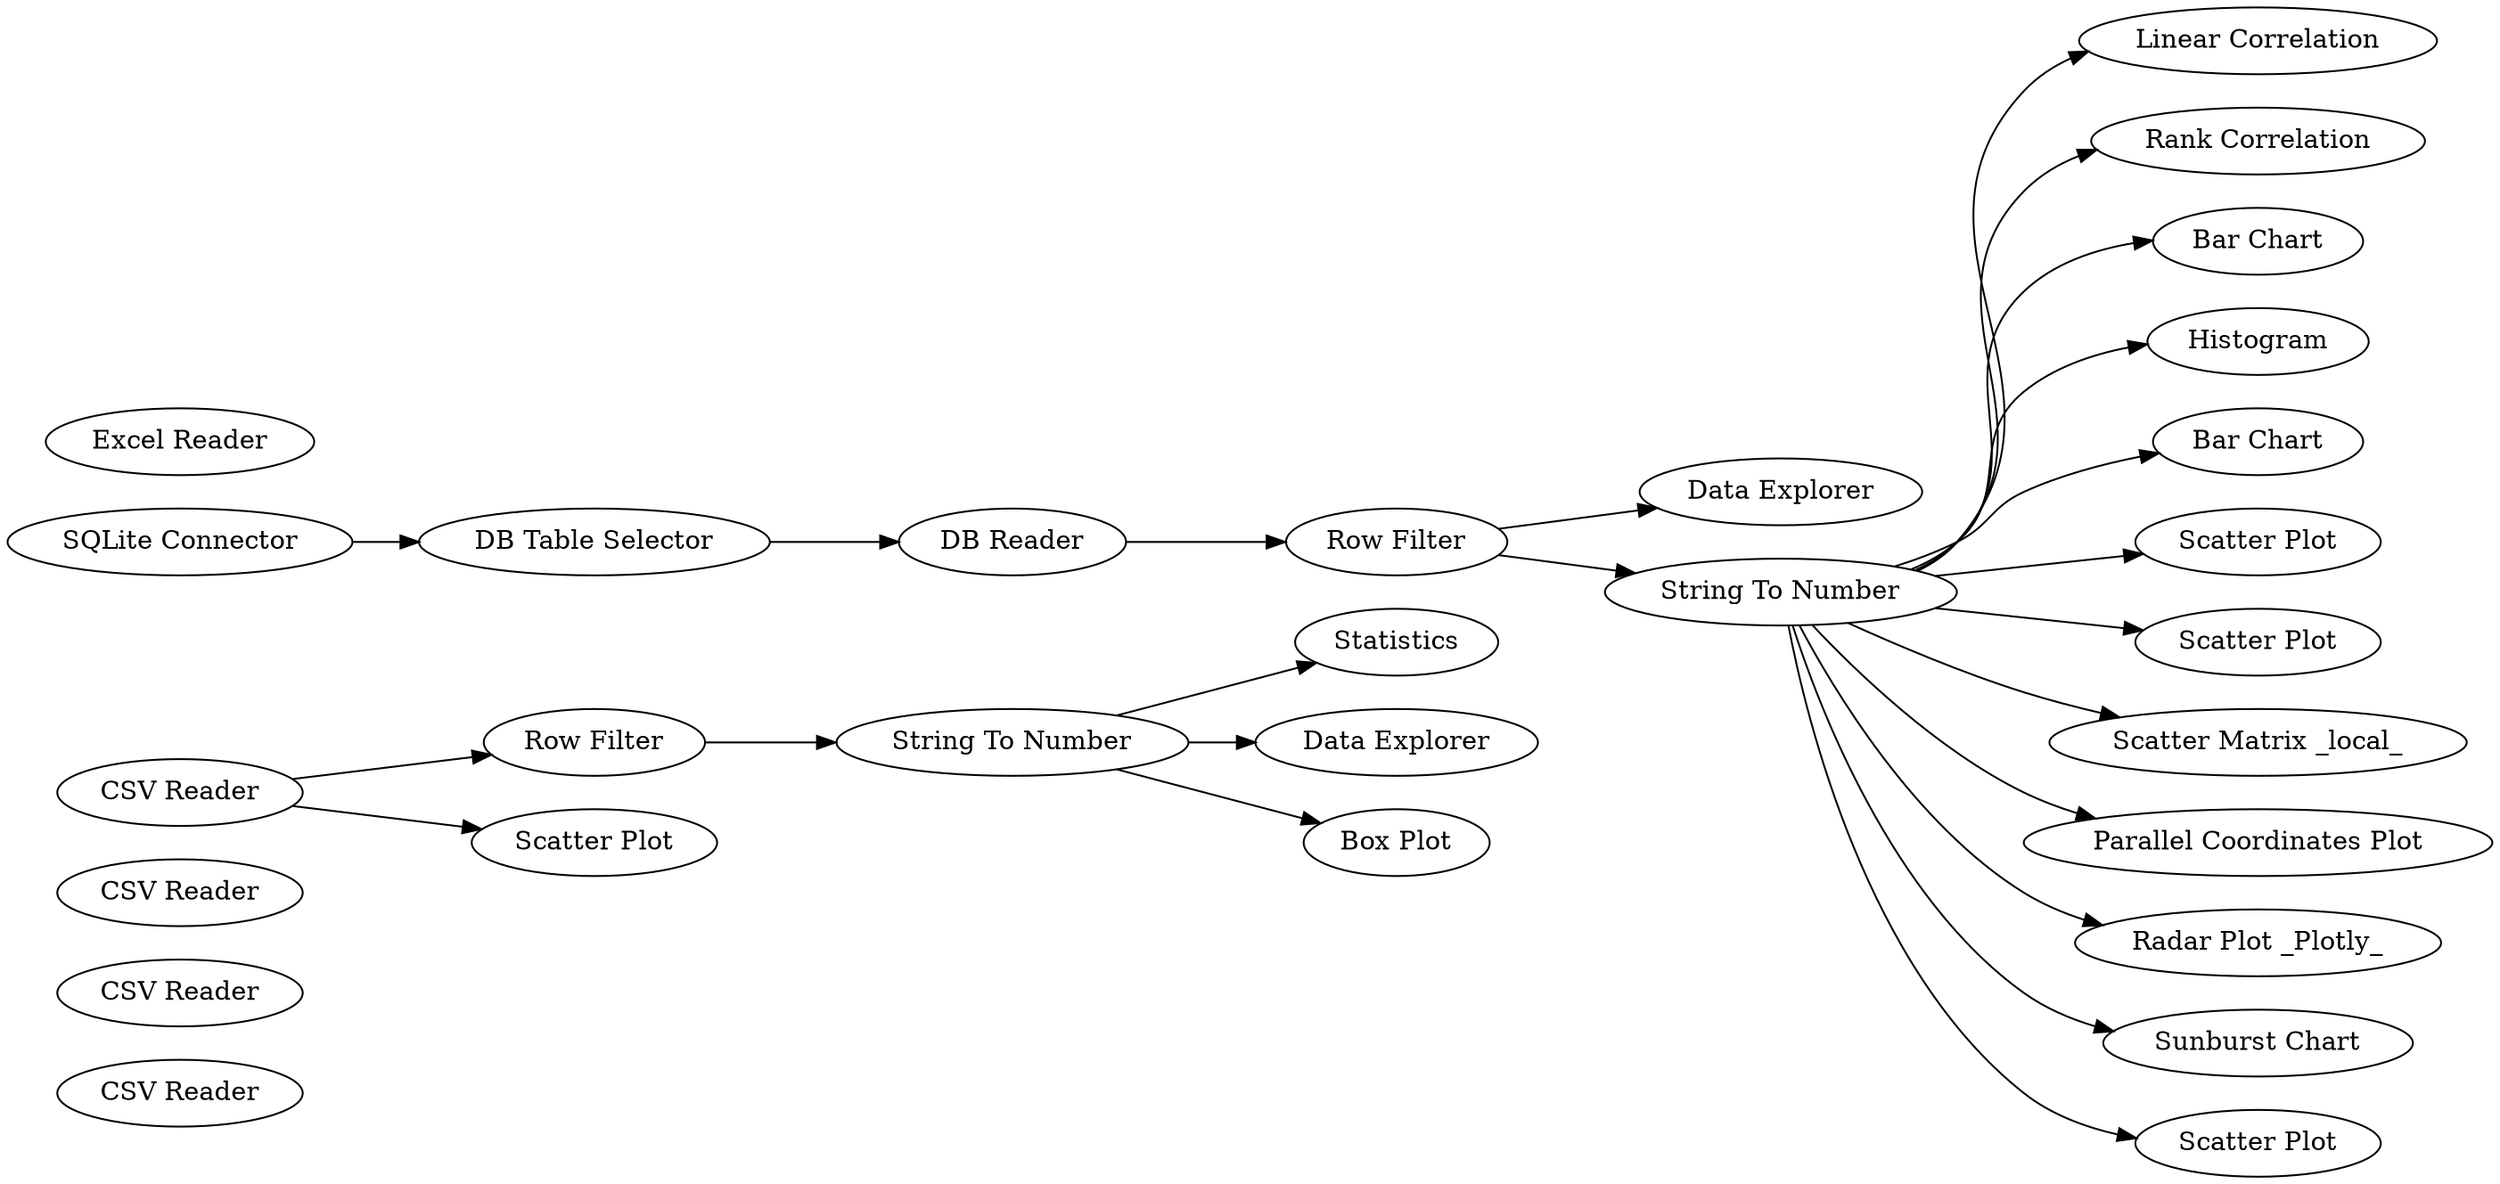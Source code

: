 digraph {
	1 [label="CSV Reader"]
	2 [label="CSV Reader"]
	3 [label="CSV Reader"]
	5 [label="CSV Reader"]
	7 [label="Row Filter"]
	11 [label="Row Filter"]
	12 [label="Data Explorer"]
	13 [label=Statistics]
	14 [label="Linear Correlation"]
	15 [label="Rank Correlation"]
	16 [label="Data Explorer"]
	17 [label="Bar Chart"]
	18 [label="Box Plot"]
	19 [label=Histogram]
	20 [label="Scatter Plot"]
	23 [label="String To Number"]
	25 [label="SQLite Connector"]
	26 [label="Excel Reader"]
	27 [label="DB Reader"]
	28 [label="DB Table Selector"]
	29 [label="Bar Chart"]
	30 [label="String To Number"]
	31 [label="Scatter Plot"]
	32 [label="Scatter Plot"]
	33 [label="Scatter Matrix _local_"]
	34 [label="Parallel Coordinates Plot"]
	35 [label="Radar Plot _Plotly_"]
	36 [label="Sunburst Chart"]
	37 [label="Scatter Plot"]
	5 -> 11
	5 -> 20
	7 -> 12
	7 -> 30
	11 -> 23
	23 -> 18
	23 -> 16
	23 -> 13
	25 -> 28
	27 -> 7
	28 -> 27
	30 -> 31
	30 -> 29
	30 -> 19
	30 -> 17
	30 -> 14
	30 -> 15
	30 -> 36
	30 -> 37
	30 -> 34
	30 -> 35
	30 -> 32
	30 -> 33
	rankdir=LR
}
